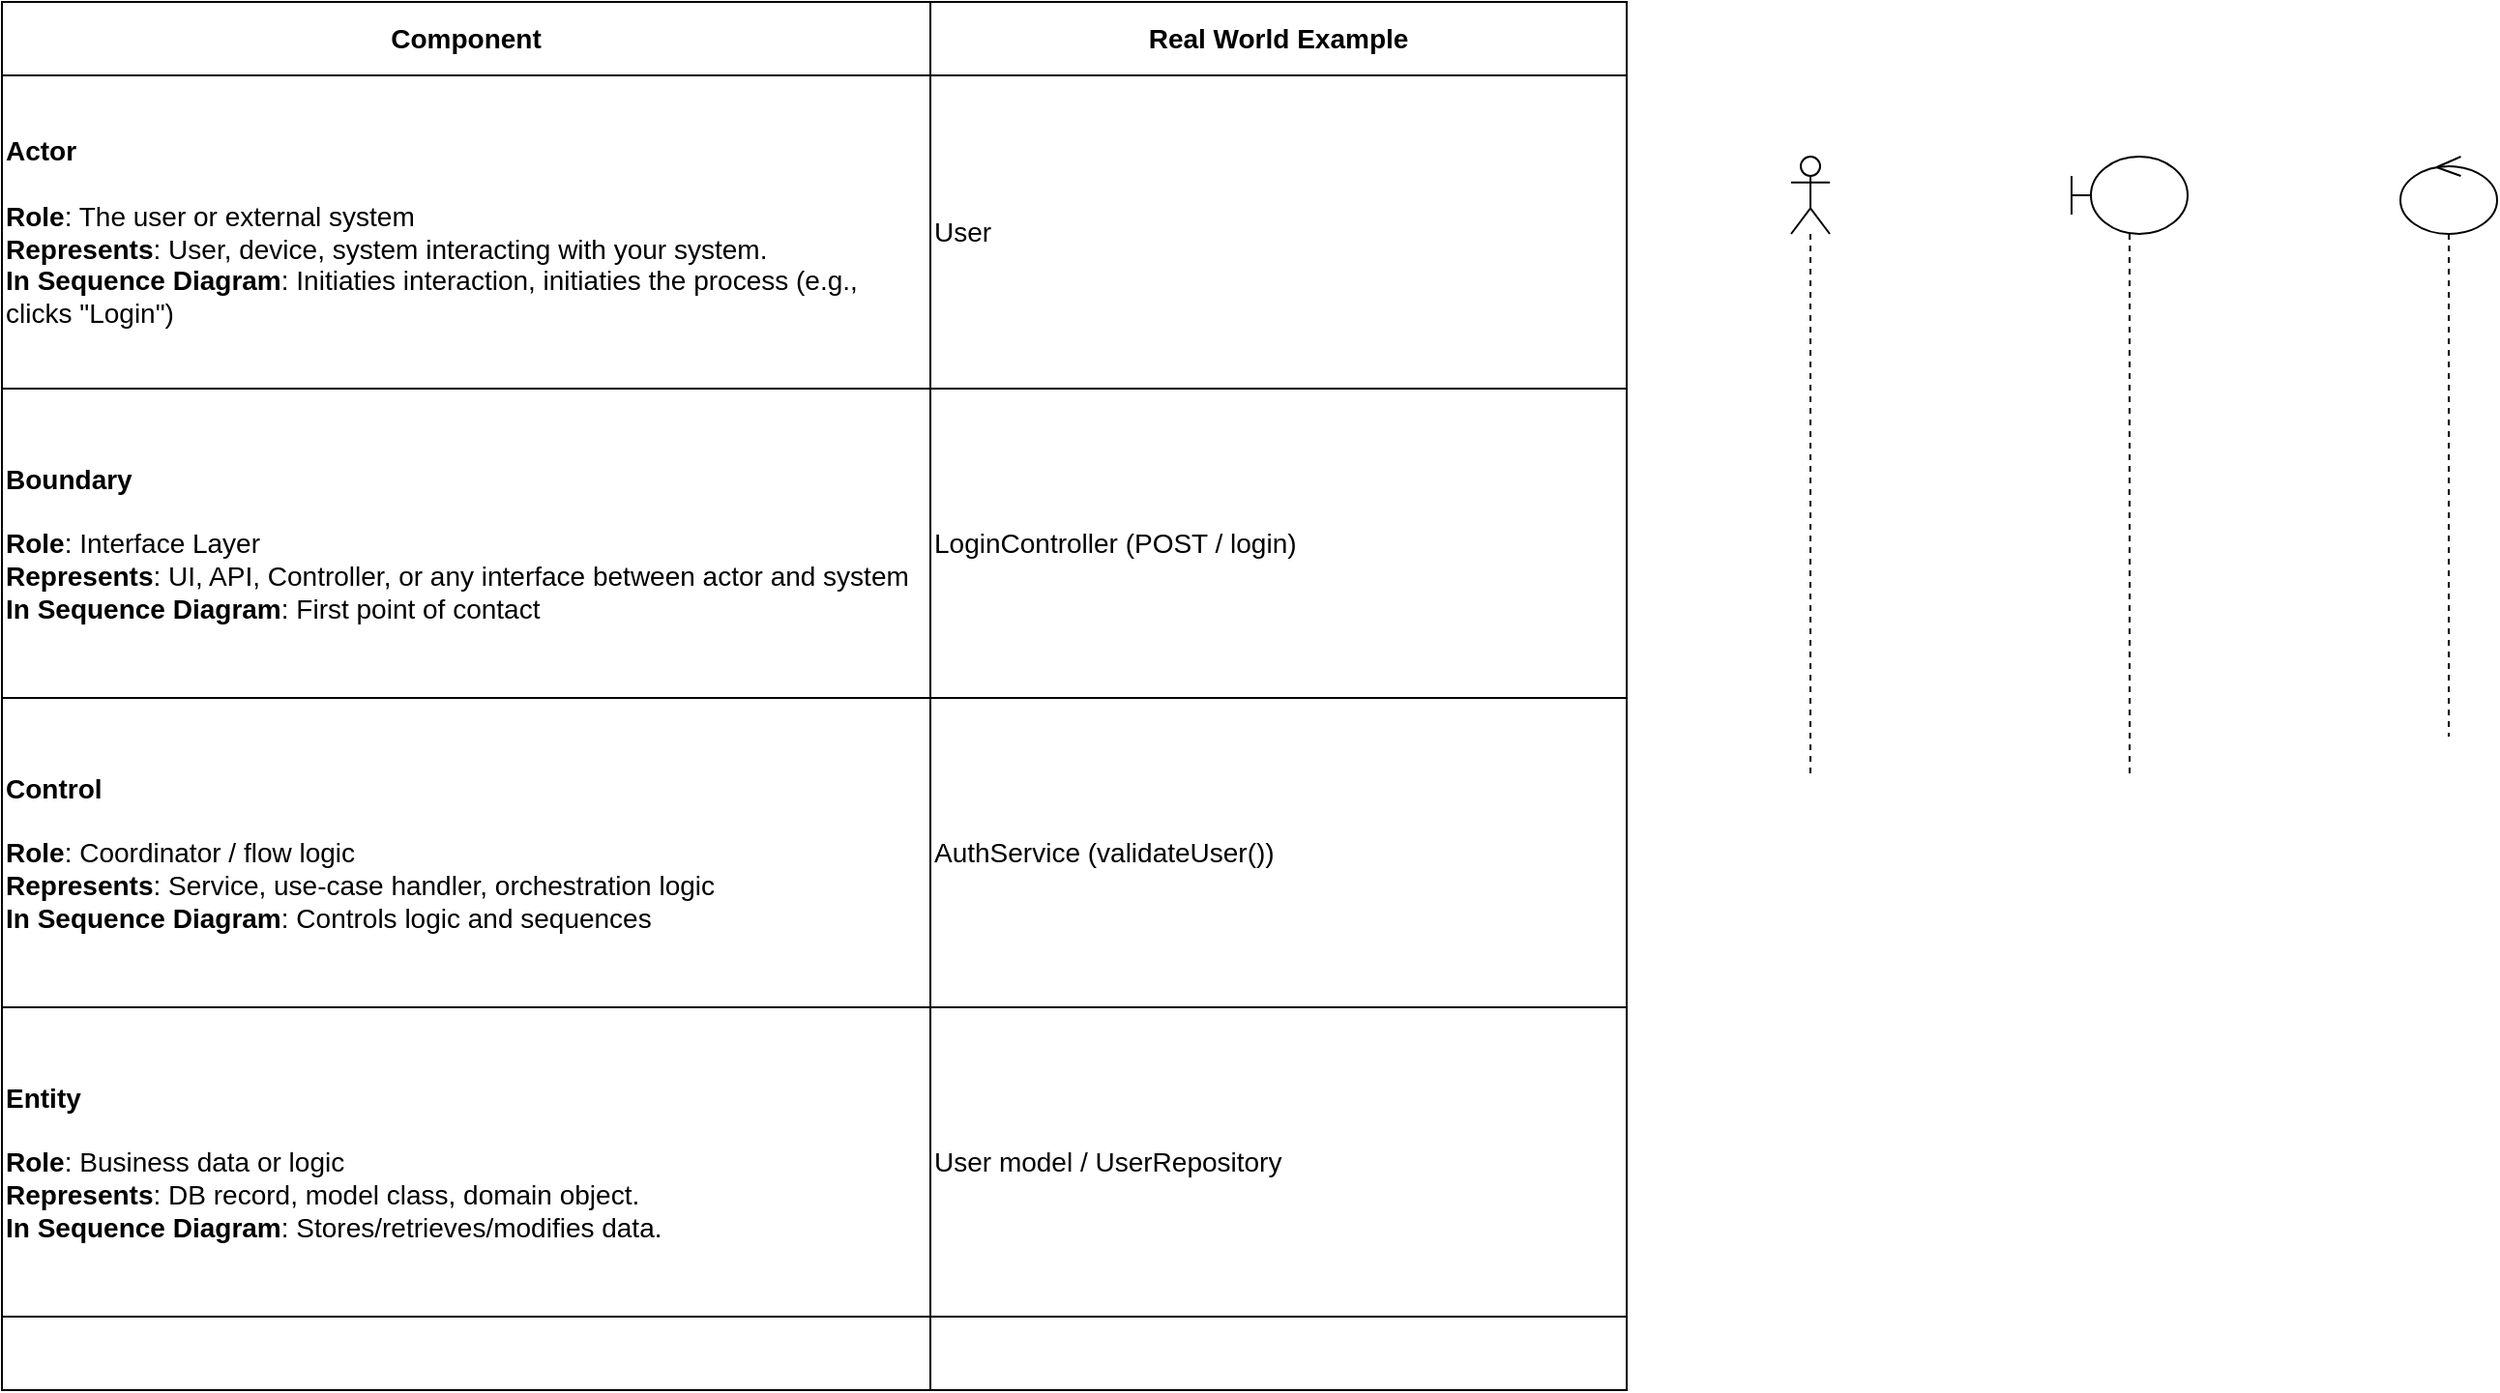 <mxfile version="28.2.1">
  <diagram name="Page-1" id="MLCkk1lC7UdNqD9PEjmy">
    <mxGraphModel dx="3553" dy="734" grid="1" gridSize="10" guides="1" tooltips="1" connect="1" arrows="1" fold="1" page="1" pageScale="1" pageWidth="850" pageHeight="1100" math="0" shadow="0">
      <root>
        <mxCell id="0" />
        <mxCell id="1" parent="0" />
        <mxCell id="XJNXAjM6LoLZ9hH6EjiU-33" value="" style="shape=table;startSize=0;container=1;collapsible=0;childLayout=tableLayout;" vertex="1" parent="1">
          <mxGeometry x="-1360" y="200" width="840" height="718" as="geometry" />
        </mxCell>
        <mxCell id="XJNXAjM6LoLZ9hH6EjiU-34" value="" style="shape=tableRow;horizontal=0;startSize=0;swimlaneHead=0;swimlaneBody=0;strokeColor=inherit;top=0;left=0;bottom=0;right=0;collapsible=0;dropTarget=0;fillColor=none;points=[[0,0.5],[1,0.5]];portConstraint=eastwest;" vertex="1" parent="XJNXAjM6LoLZ9hH6EjiU-33">
          <mxGeometry width="840" height="38" as="geometry" />
        </mxCell>
        <mxCell id="XJNXAjM6LoLZ9hH6EjiU-35" value="&lt;b&gt;&lt;font style=&quot;font-size: 14px;&quot;&gt;Component&lt;/font&gt;&lt;/b&gt;" style="shape=partialRectangle;html=1;whiteSpace=wrap;connectable=0;strokeColor=inherit;overflow=hidden;fillColor=none;top=0;left=0;bottom=0;right=0;pointerEvents=1;" vertex="1" parent="XJNXAjM6LoLZ9hH6EjiU-34">
          <mxGeometry width="480" height="38" as="geometry">
            <mxRectangle width="480" height="38" as="alternateBounds" />
          </mxGeometry>
        </mxCell>
        <mxCell id="XJNXAjM6LoLZ9hH6EjiU-36" value="&lt;b&gt;&lt;font style=&quot;font-size: 14px;&quot;&gt;Real World Example&lt;/font&gt;&lt;/b&gt;" style="shape=partialRectangle;html=1;whiteSpace=wrap;connectable=0;strokeColor=inherit;overflow=hidden;fillColor=none;top=0;left=0;bottom=0;right=0;pointerEvents=1;" vertex="1" parent="XJNXAjM6LoLZ9hH6EjiU-34">
          <mxGeometry x="480" width="360" height="38" as="geometry">
            <mxRectangle width="360" height="38" as="alternateBounds" />
          </mxGeometry>
        </mxCell>
        <mxCell id="XJNXAjM6LoLZ9hH6EjiU-37" value="" style="shape=tableRow;horizontal=0;startSize=0;swimlaneHead=0;swimlaneBody=0;strokeColor=inherit;top=0;left=0;bottom=0;right=0;collapsible=0;dropTarget=0;fillColor=none;points=[[0,0.5],[1,0.5]];portConstraint=eastwest;" vertex="1" parent="XJNXAjM6LoLZ9hH6EjiU-33">
          <mxGeometry y="38" width="840" height="162" as="geometry" />
        </mxCell>
        <mxCell id="XJNXAjM6LoLZ9hH6EjiU-38" value="&lt;div&gt;&lt;font style=&quot;font-size: 14px;&quot;&gt;&lt;b&gt;Actor&lt;/b&gt;&lt;/font&gt;&lt;/div&gt;&lt;div&gt;&lt;font style=&quot;font-size: 14px;&quot;&gt;&lt;br&gt;&lt;/font&gt;&lt;/div&gt;&lt;div&gt;&lt;font style=&quot;font-size: 14px;&quot;&gt;&lt;b&gt;Role&lt;/b&gt;: The user or external system&lt;/font&gt;&lt;/div&gt;&lt;div&gt;&lt;font style=&quot;font-size: 14px;&quot;&gt;&lt;b&gt;Represents&lt;/b&gt;: User, device, system interacting with your system.&lt;/font&gt;&lt;/div&gt;&lt;div&gt;&lt;font style=&quot;font-size: 14px;&quot;&gt;&lt;b&gt;In Sequence Diagram&lt;/b&gt;: Initiaties interaction, initiaties the process (e.g., clicks &quot;Login&quot;)&lt;/font&gt;&lt;br&gt;&lt;/div&gt;" style="shape=partialRectangle;html=1;whiteSpace=wrap;connectable=0;strokeColor=inherit;overflow=hidden;fillColor=none;top=0;left=0;bottom=0;right=0;pointerEvents=1;align=left;" vertex="1" parent="XJNXAjM6LoLZ9hH6EjiU-37">
          <mxGeometry width="480" height="162" as="geometry">
            <mxRectangle width="480" height="162" as="alternateBounds" />
          </mxGeometry>
        </mxCell>
        <mxCell id="XJNXAjM6LoLZ9hH6EjiU-39" value="&lt;font style=&quot;font-size: 14px;&quot;&gt;User&lt;/font&gt;" style="shape=partialRectangle;html=1;whiteSpace=wrap;connectable=0;strokeColor=inherit;overflow=hidden;fillColor=none;top=0;left=0;bottom=0;right=0;pointerEvents=1;align=left;" vertex="1" parent="XJNXAjM6LoLZ9hH6EjiU-37">
          <mxGeometry x="480" width="360" height="162" as="geometry">
            <mxRectangle width="360" height="162" as="alternateBounds" />
          </mxGeometry>
        </mxCell>
        <mxCell id="XJNXAjM6LoLZ9hH6EjiU-40" value="" style="shape=tableRow;horizontal=0;startSize=0;swimlaneHead=0;swimlaneBody=0;strokeColor=inherit;top=0;left=0;bottom=0;right=0;collapsible=0;dropTarget=0;fillColor=none;points=[[0,0.5],[1,0.5]];portConstraint=eastwest;" vertex="1" parent="XJNXAjM6LoLZ9hH6EjiU-33">
          <mxGeometry y="200" width="840" height="160" as="geometry" />
        </mxCell>
        <mxCell id="XJNXAjM6LoLZ9hH6EjiU-41" value="&lt;div&gt;&lt;font style=&quot;font-size: 14px;&quot;&gt;&lt;b&gt;Boundary&lt;/b&gt;&lt;/font&gt;&lt;/div&gt;&lt;div&gt;&lt;font style=&quot;font-size: 14px;&quot;&gt;&lt;br&gt;&lt;/font&gt;&lt;/div&gt;&lt;div&gt;&lt;font style=&quot;font-size: 14px;&quot;&gt;&lt;b&gt;Role&lt;/b&gt;: Interface Layer&lt;/font&gt;&lt;/div&gt;&lt;div&gt;&lt;font style=&quot;font-size: 14px;&quot;&gt;&lt;b&gt;Represents&lt;/b&gt;: UI, API, Controller, or any interface between actor and system&lt;/font&gt;&lt;/div&gt;&lt;div&gt;&lt;font style=&quot;font-size: 14px;&quot;&gt;&lt;b&gt;In Sequence Diagram&lt;/b&gt;: First point of contact&lt;/font&gt;&lt;br&gt;&lt;/div&gt;" style="shape=partialRectangle;html=1;whiteSpace=wrap;connectable=0;strokeColor=inherit;overflow=hidden;fillColor=none;top=0;left=0;bottom=0;right=0;pointerEvents=1;align=left;" vertex="1" parent="XJNXAjM6LoLZ9hH6EjiU-40">
          <mxGeometry width="480" height="160" as="geometry">
            <mxRectangle width="480" height="160" as="alternateBounds" />
          </mxGeometry>
        </mxCell>
        <mxCell id="XJNXAjM6LoLZ9hH6EjiU-42" value="&lt;font style=&quot;font-size: 14px;&quot;&gt;LoginController (POST / login)&lt;/font&gt;" style="shape=partialRectangle;html=1;whiteSpace=wrap;connectable=0;strokeColor=inherit;overflow=hidden;fillColor=none;top=0;left=0;bottom=0;right=0;pointerEvents=1;align=left;" vertex="1" parent="XJNXAjM6LoLZ9hH6EjiU-40">
          <mxGeometry x="480" width="360" height="160" as="geometry">
            <mxRectangle width="360" height="160" as="alternateBounds" />
          </mxGeometry>
        </mxCell>
        <mxCell id="XJNXAjM6LoLZ9hH6EjiU-49" value="" style="shape=tableRow;horizontal=0;startSize=0;swimlaneHead=0;swimlaneBody=0;strokeColor=inherit;top=0;left=0;bottom=0;right=0;collapsible=0;dropTarget=0;fillColor=none;points=[[0,0.5],[1,0.5]];portConstraint=eastwest;" vertex="1" parent="XJNXAjM6LoLZ9hH6EjiU-33">
          <mxGeometry y="360" width="840" height="160" as="geometry" />
        </mxCell>
        <mxCell id="XJNXAjM6LoLZ9hH6EjiU-50" value="&lt;div&gt;&lt;font style=&quot;font-size: 14px;&quot;&gt;&lt;b&gt;Control&lt;/b&gt;&lt;/font&gt;&lt;/div&gt;&lt;div&gt;&lt;font style=&quot;font-size: 14px;&quot;&gt;&lt;br&gt;&lt;/font&gt;&lt;/div&gt;&lt;div&gt;&lt;font style=&quot;font-size: 14px;&quot;&gt;&lt;b&gt;Role&lt;/b&gt;: Coordinator / flow logic&lt;/font&gt;&lt;/div&gt;&lt;div&gt;&lt;font style=&quot;font-size: 14px;&quot;&gt;&lt;b&gt;Represents&lt;/b&gt;: Service, use-case handler, orchestration logic&lt;/font&gt;&lt;/div&gt;&lt;div&gt;&lt;font style=&quot;font-size: 14px;&quot;&gt;&lt;b&gt;In Sequence Diagram&lt;/b&gt;: Controls logic and sequences&lt;/font&gt;&lt;/div&gt;" style="shape=partialRectangle;html=1;whiteSpace=wrap;connectable=0;strokeColor=inherit;overflow=hidden;fillColor=none;top=0;left=0;bottom=0;right=0;pointerEvents=1;align=left;" vertex="1" parent="XJNXAjM6LoLZ9hH6EjiU-49">
          <mxGeometry width="480" height="160" as="geometry">
            <mxRectangle width="480" height="160" as="alternateBounds" />
          </mxGeometry>
        </mxCell>
        <mxCell id="XJNXAjM6LoLZ9hH6EjiU-51" value="&lt;font style=&quot;font-size: 14px;&quot;&gt;AuthService (validateUser())&lt;/font&gt;" style="shape=partialRectangle;html=1;whiteSpace=wrap;connectable=0;strokeColor=inherit;overflow=hidden;fillColor=none;top=0;left=0;bottom=0;right=0;pointerEvents=1;align=left;" vertex="1" parent="XJNXAjM6LoLZ9hH6EjiU-49">
          <mxGeometry x="480" width="360" height="160" as="geometry">
            <mxRectangle width="360" height="160" as="alternateBounds" />
          </mxGeometry>
        </mxCell>
        <mxCell id="XJNXAjM6LoLZ9hH6EjiU-43" value="" style="shape=tableRow;horizontal=0;startSize=0;swimlaneHead=0;swimlaneBody=0;strokeColor=inherit;top=0;left=0;bottom=0;right=0;collapsible=0;dropTarget=0;fillColor=none;points=[[0,0.5],[1,0.5]];portConstraint=eastwest;" vertex="1" parent="XJNXAjM6LoLZ9hH6EjiU-33">
          <mxGeometry y="520" width="840" height="160" as="geometry" />
        </mxCell>
        <mxCell id="XJNXAjM6LoLZ9hH6EjiU-44" value="&lt;div&gt;&lt;font style=&quot;font-size: 14px;&quot;&gt;&lt;b&gt;Entity&lt;/b&gt;&lt;/font&gt;&lt;/div&gt;&lt;div&gt;&lt;font style=&quot;font-size: 14px;&quot;&gt;&lt;br&gt;&lt;/font&gt;&lt;/div&gt;&lt;div&gt;&lt;font style=&quot;font-size: 14px;&quot;&gt;&lt;b&gt;Role&lt;/b&gt;:&amp;nbsp;Business data or logic&lt;/font&gt;&lt;/div&gt;&lt;div&gt;&lt;font style=&quot;font-size: 14px;&quot;&gt;&lt;b&gt;Represents&lt;/b&gt;: DB record, model class, domain object.&lt;/font&gt;&lt;/div&gt;&lt;div&gt;&lt;font style=&quot;font-size: 14px;&quot;&gt;&lt;b&gt;In Sequence Diagram&lt;/b&gt;: Stores/retrieves/modifies data. &lt;/font&gt;&lt;/div&gt;" style="shape=partialRectangle;html=1;whiteSpace=wrap;connectable=0;strokeColor=inherit;overflow=hidden;fillColor=none;top=0;left=0;bottom=0;right=0;pointerEvents=1;align=left;" vertex="1" parent="XJNXAjM6LoLZ9hH6EjiU-43">
          <mxGeometry width="480" height="160" as="geometry">
            <mxRectangle width="480" height="160" as="alternateBounds" />
          </mxGeometry>
        </mxCell>
        <mxCell id="XJNXAjM6LoLZ9hH6EjiU-45" value="&lt;font style=&quot;font-size: 14px;&quot;&gt;User model / UserRepository&lt;/font&gt;" style="shape=partialRectangle;html=1;whiteSpace=wrap;connectable=0;strokeColor=inherit;overflow=hidden;fillColor=none;top=0;left=0;bottom=0;right=0;pointerEvents=1;align=left;" vertex="1" parent="XJNXAjM6LoLZ9hH6EjiU-43">
          <mxGeometry x="480" width="360" height="160" as="geometry">
            <mxRectangle width="360" height="160" as="alternateBounds" />
          </mxGeometry>
        </mxCell>
        <mxCell id="XJNXAjM6LoLZ9hH6EjiU-46" value="" style="shape=tableRow;horizontal=0;startSize=0;swimlaneHead=0;swimlaneBody=0;strokeColor=inherit;top=0;left=0;bottom=0;right=0;collapsible=0;dropTarget=0;fillColor=none;points=[[0,0.5],[1,0.5]];portConstraint=eastwest;" vertex="1" parent="XJNXAjM6LoLZ9hH6EjiU-33">
          <mxGeometry y="680" width="840" height="38" as="geometry" />
        </mxCell>
        <mxCell id="XJNXAjM6LoLZ9hH6EjiU-47" value="" style="shape=partialRectangle;html=1;whiteSpace=wrap;connectable=0;strokeColor=inherit;overflow=hidden;fillColor=none;top=0;left=0;bottom=0;right=0;pointerEvents=1;align=left;" vertex="1" parent="XJNXAjM6LoLZ9hH6EjiU-46">
          <mxGeometry width="480" height="38" as="geometry">
            <mxRectangle width="480" height="38" as="alternateBounds" />
          </mxGeometry>
        </mxCell>
        <mxCell id="XJNXAjM6LoLZ9hH6EjiU-48" value="" style="shape=partialRectangle;html=1;whiteSpace=wrap;connectable=0;strokeColor=inherit;overflow=hidden;fillColor=none;top=0;left=0;bottom=0;right=0;pointerEvents=1;align=left;" vertex="1" parent="XJNXAjM6LoLZ9hH6EjiU-46">
          <mxGeometry x="480" width="360" height="38" as="geometry">
            <mxRectangle width="360" height="38" as="alternateBounds" />
          </mxGeometry>
        </mxCell>
        <mxCell id="XJNXAjM6LoLZ9hH6EjiU-53" value="" style="shape=umlLifeline;perimeter=lifelinePerimeter;whiteSpace=wrap;html=1;container=1;dropTarget=0;collapsible=0;recursiveResize=0;outlineConnect=0;portConstraint=eastwest;newEdgeStyle={&quot;curved&quot;:0,&quot;rounded&quot;:0};participant=umlBoundary;align=center;" vertex="1" parent="1">
          <mxGeometry x="-290" y="280" width="60" height="320" as="geometry" />
        </mxCell>
        <mxCell id="XJNXAjM6LoLZ9hH6EjiU-54" value="" style="shape=umlLifeline;perimeter=lifelinePerimeter;whiteSpace=wrap;html=1;container=1;dropTarget=0;collapsible=0;recursiveResize=0;outlineConnect=0;portConstraint=eastwest;newEdgeStyle={&quot;curved&quot;:0,&quot;rounded&quot;:0};participant=umlActor;" vertex="1" parent="1">
          <mxGeometry x="-435" y="280" width="20" height="320" as="geometry" />
        </mxCell>
        <mxCell id="XJNXAjM6LoLZ9hH6EjiU-55" value="" style="shape=umlLifeline;perimeter=lifelinePerimeter;whiteSpace=wrap;html=1;container=1;dropTarget=0;collapsible=0;recursiveResize=0;outlineConnect=0;portConstraint=eastwest;newEdgeStyle={&quot;curved&quot;:0,&quot;rounded&quot;:0};participant=umlControl;" vertex="1" parent="1">
          <mxGeometry x="-120" y="280" width="50" height="300" as="geometry" />
        </mxCell>
      </root>
    </mxGraphModel>
  </diagram>
</mxfile>
